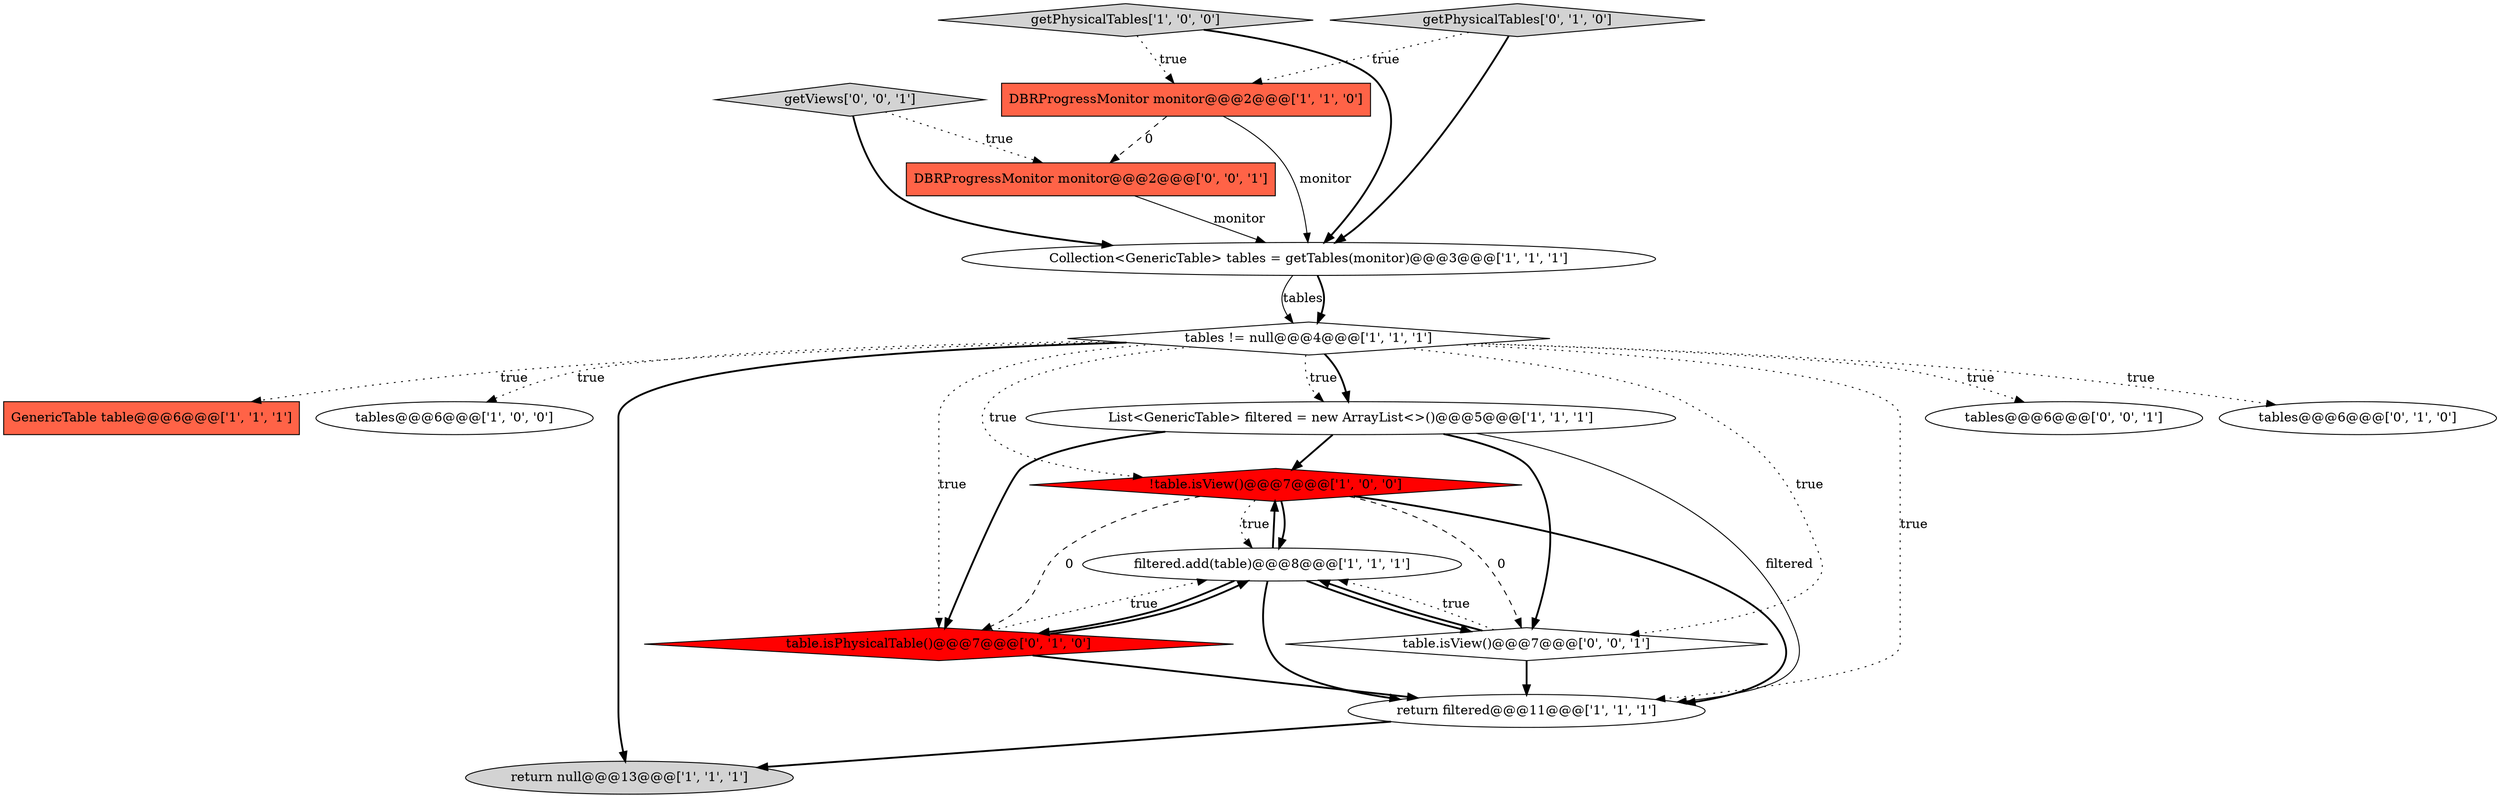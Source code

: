 digraph {
8 [style = filled, label = "GenericTable table@@@6@@@['1', '1', '1']", fillcolor = tomato, shape = box image = "AAA0AAABBB1BBB"];
1 [style = filled, label = "tables@@@6@@@['1', '0', '0']", fillcolor = white, shape = ellipse image = "AAA0AAABBB1BBB"];
4 [style = filled, label = "filtered.add(table)@@@8@@@['1', '1', '1']", fillcolor = white, shape = ellipse image = "AAA0AAABBB1BBB"];
6 [style = filled, label = "return filtered@@@11@@@['1', '1', '1']", fillcolor = white, shape = ellipse image = "AAA0AAABBB1BBB"];
15 [style = filled, label = "DBRProgressMonitor monitor@@@2@@@['0', '0', '1']", fillcolor = tomato, shape = box image = "AAA0AAABBB3BBB"];
9 [style = filled, label = "!table.isView()@@@7@@@['1', '0', '0']", fillcolor = red, shape = diamond image = "AAA1AAABBB1BBB"];
17 [style = filled, label = "getViews['0', '0', '1']", fillcolor = lightgray, shape = diamond image = "AAA0AAABBB3BBB"];
10 [style = filled, label = "Collection<GenericTable> tables = getTables(monitor)@@@3@@@['1', '1', '1']", fillcolor = white, shape = ellipse image = "AAA0AAABBB1BBB"];
2 [style = filled, label = "tables != null@@@4@@@['1', '1', '1']", fillcolor = white, shape = diamond image = "AAA0AAABBB1BBB"];
14 [style = filled, label = "table.isView()@@@7@@@['0', '0', '1']", fillcolor = white, shape = diamond image = "AAA0AAABBB3BBB"];
3 [style = filled, label = "return null@@@13@@@['1', '1', '1']", fillcolor = lightgray, shape = ellipse image = "AAA0AAABBB1BBB"];
0 [style = filled, label = "List<GenericTable> filtered = new ArrayList<>()@@@5@@@['1', '1', '1']", fillcolor = white, shape = ellipse image = "AAA0AAABBB1BBB"];
13 [style = filled, label = "table.isPhysicalTable()@@@7@@@['0', '1', '0']", fillcolor = red, shape = diamond image = "AAA1AAABBB2BBB"];
16 [style = filled, label = "tables@@@6@@@['0', '0', '1']", fillcolor = white, shape = ellipse image = "AAA0AAABBB3BBB"];
7 [style = filled, label = "getPhysicalTables['1', '0', '0']", fillcolor = lightgray, shape = diamond image = "AAA0AAABBB1BBB"];
11 [style = filled, label = "getPhysicalTables['0', '1', '0']", fillcolor = lightgray, shape = diamond image = "AAA0AAABBB2BBB"];
5 [style = filled, label = "DBRProgressMonitor monitor@@@2@@@['1', '1', '0']", fillcolor = tomato, shape = box image = "AAA0AAABBB1BBB"];
12 [style = filled, label = "tables@@@6@@@['0', '1', '0']", fillcolor = white, shape = ellipse image = "AAA0AAABBB2BBB"];
4->9 [style = bold, label=""];
6->3 [style = bold, label=""];
17->10 [style = bold, label=""];
0->9 [style = bold, label=""];
4->14 [style = bold, label=""];
2->0 [style = dotted, label="true"];
0->13 [style = bold, label=""];
2->8 [style = dotted, label="true"];
4->6 [style = bold, label=""];
7->10 [style = bold, label=""];
9->4 [style = bold, label=""];
2->3 [style = bold, label=""];
4->13 [style = bold, label=""];
10->2 [style = solid, label="tables"];
11->5 [style = dotted, label="true"];
9->6 [style = bold, label=""];
7->5 [style = dotted, label="true"];
13->4 [style = dotted, label="true"];
0->14 [style = bold, label=""];
2->0 [style = bold, label=""];
17->15 [style = dotted, label="true"];
9->14 [style = dashed, label="0"];
2->9 [style = dotted, label="true"];
2->6 [style = dotted, label="true"];
11->10 [style = bold, label=""];
2->1 [style = dotted, label="true"];
9->13 [style = dashed, label="0"];
15->10 [style = solid, label="monitor"];
2->12 [style = dotted, label="true"];
9->4 [style = dotted, label="true"];
2->14 [style = dotted, label="true"];
10->2 [style = bold, label=""];
13->6 [style = bold, label=""];
14->4 [style = dotted, label="true"];
0->6 [style = solid, label="filtered"];
5->15 [style = dashed, label="0"];
14->6 [style = bold, label=""];
2->13 [style = dotted, label="true"];
5->10 [style = solid, label="monitor"];
2->16 [style = dotted, label="true"];
14->4 [style = bold, label=""];
13->4 [style = bold, label=""];
}
